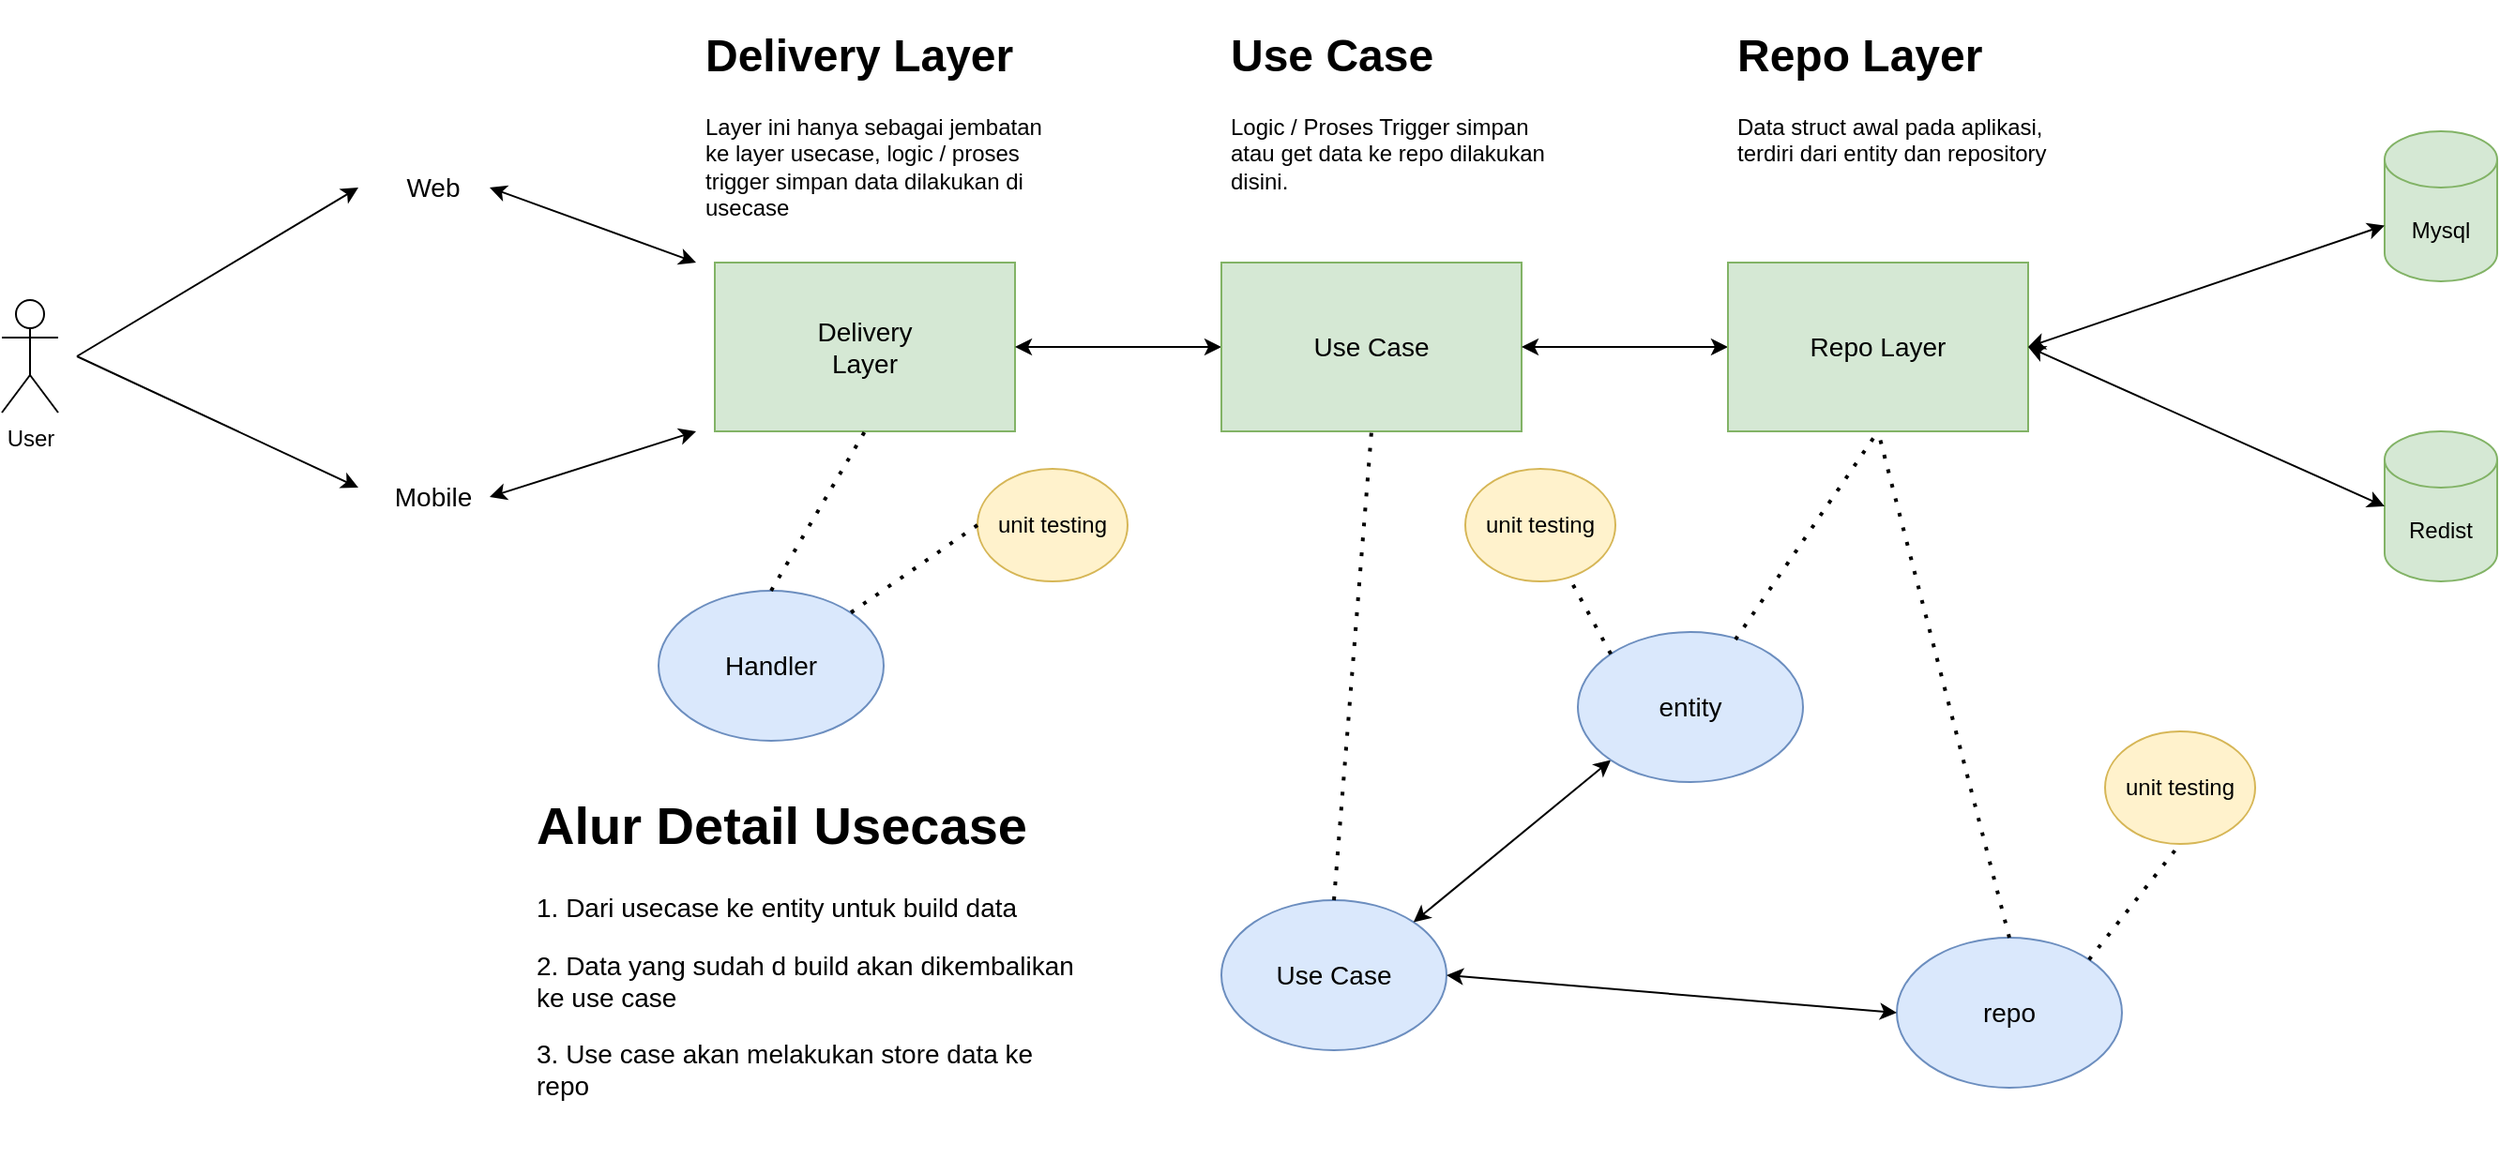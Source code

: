 <mxfile version="20.7.4" type="device"><diagram id="ENTaF8-C2fYBKSFkY2vF" name="Page-1"><mxGraphModel dx="783" dy="489" grid="1" gridSize="10" guides="1" tooltips="1" connect="1" arrows="1" fold="1" page="1" pageScale="1" pageWidth="827" pageHeight="1169" math="0" shadow="0"><root><mxCell id="0"/><mxCell id="1" parent="0"/><mxCell id="J6YFZFV7_V-tf4GC2Zmr-1" value="User&lt;br&gt;" style="shape=umlActor;verticalLabelPosition=bottom;verticalAlign=top;html=1;outlineConnect=0;" parent="1" vertex="1"><mxGeometry x="80" y="320" width="30" height="60" as="geometry"/></mxCell><mxCell id="J6YFZFV7_V-tf4GC2Zmr-2" value="" style="endArrow=classic;html=1;rounded=0;" parent="1" edge="1"><mxGeometry width="50" height="50" relative="1" as="geometry"><mxPoint x="120" y="350" as="sourcePoint"/><mxPoint x="270" y="260" as="targetPoint"/></mxGeometry></mxCell><mxCell id="J6YFZFV7_V-tf4GC2Zmr-3" value="" style="endArrow=classic;html=1;rounded=0;" parent="1" edge="1"><mxGeometry width="50" height="50" relative="1" as="geometry"><mxPoint x="120" y="350" as="sourcePoint"/><mxPoint x="270" y="420" as="targetPoint"/></mxGeometry></mxCell><mxCell id="J6YFZFV7_V-tf4GC2Zmr-4" value="&lt;font style=&quot;font-size: 14px;&quot;&gt;Web&lt;/font&gt;" style="text;html=1;strokeColor=none;fillColor=none;align=center;verticalAlign=middle;whiteSpace=wrap;rounded=0;" parent="1" vertex="1"><mxGeometry x="280" y="245" width="60" height="30" as="geometry"/></mxCell><mxCell id="J6YFZFV7_V-tf4GC2Zmr-5" value="&lt;font style=&quot;font-size: 14px;&quot;&gt;Mobile&lt;/font&gt;" style="text;html=1;strokeColor=none;fillColor=none;align=center;verticalAlign=middle;whiteSpace=wrap;rounded=0;" parent="1" vertex="1"><mxGeometry x="280" y="410" width="60" height="30" as="geometry"/></mxCell><mxCell id="J6YFZFV7_V-tf4GC2Zmr-6" value="" style="endArrow=classic;startArrow=classic;html=1;rounded=0;exitX=1;exitY=0.5;exitDx=0;exitDy=0;" parent="1" source="J6YFZFV7_V-tf4GC2Zmr-4" edge="1"><mxGeometry width="50" height="50" relative="1" as="geometry"><mxPoint x="390" y="360" as="sourcePoint"/><mxPoint x="450" y="300" as="targetPoint"/></mxGeometry></mxCell><mxCell id="J6YFZFV7_V-tf4GC2Zmr-7" value="" style="endArrow=classic;startArrow=classic;html=1;rounded=0;exitX=1;exitY=0.5;exitDx=0;exitDy=0;" parent="1" source="J6YFZFV7_V-tf4GC2Zmr-5" edge="1"><mxGeometry width="50" height="50" relative="1" as="geometry"><mxPoint x="350" y="270" as="sourcePoint"/><mxPoint x="450" y="390" as="targetPoint"/></mxGeometry></mxCell><mxCell id="J6YFZFV7_V-tf4GC2Zmr-8" value="&lt;font style=&quot;font-size: 14px;&quot;&gt;Delivery&lt;br&gt;Layer&lt;/font&gt;" style="rounded=0;whiteSpace=wrap;html=1;fillColor=#d5e8d4;strokeColor=#82b366;" parent="1" vertex="1"><mxGeometry x="460" y="300" width="160" height="90" as="geometry"/></mxCell><mxCell id="J6YFZFV7_V-tf4GC2Zmr-9" value="" style="endArrow=classic;startArrow=classic;html=1;rounded=0;exitX=1;exitY=0.5;exitDx=0;exitDy=0;" parent="1" source="J6YFZFV7_V-tf4GC2Zmr-8" edge="1"><mxGeometry width="50" height="50" relative="1" as="geometry"><mxPoint x="470" y="360" as="sourcePoint"/><mxPoint x="730" y="345" as="targetPoint"/></mxGeometry></mxCell><mxCell id="J6YFZFV7_V-tf4GC2Zmr-10" value="&lt;font style=&quot;font-size: 14px;&quot;&gt;Use Case&lt;/font&gt;" style="rounded=0;whiteSpace=wrap;html=1;fillColor=#d5e8d4;strokeColor=#82b366;" parent="1" vertex="1"><mxGeometry x="730" y="300" width="160" height="90" as="geometry"/></mxCell><mxCell id="J6YFZFV7_V-tf4GC2Zmr-11" value="" style="endArrow=classic;startArrow=classic;html=1;rounded=0;exitX=1;exitY=0.5;exitDx=0;exitDy=0;" parent="1" source="J6YFZFV7_V-tf4GC2Zmr-10" edge="1"><mxGeometry width="50" height="50" relative="1" as="geometry"><mxPoint x="630" y="355" as="sourcePoint"/><mxPoint x="1000" y="345" as="targetPoint"/></mxGeometry></mxCell><mxCell id="J6YFZFV7_V-tf4GC2Zmr-12" value="&lt;font style=&quot;font-size: 14px;&quot;&gt;Repo Layer&lt;/font&gt;" style="rounded=0;whiteSpace=wrap;html=1;fillColor=#d5e8d4;strokeColor=#82b366;" parent="1" vertex="1"><mxGeometry x="1000" y="300" width="160" height="90" as="geometry"/></mxCell><mxCell id="J6YFZFV7_V-tf4GC2Zmr-15" value="Mysql" style="shape=cylinder3;whiteSpace=wrap;html=1;boundedLbl=1;backgroundOutline=1;size=15;fillColor=#d5e8d4;strokeColor=#82b366;" parent="1" vertex="1"><mxGeometry x="1350" y="230" width="60" height="80" as="geometry"/></mxCell><mxCell id="J6YFZFV7_V-tf4GC2Zmr-19" value="&lt;h1&gt;Repo Layer&lt;/h1&gt;&lt;p&gt;Data struct awal pada aplikasi, terdiri dari entity dan repository&lt;/p&gt;" style="text;html=1;strokeColor=none;fillColor=none;spacing=5;spacingTop=-20;whiteSpace=wrap;overflow=hidden;rounded=0;" parent="1" vertex="1"><mxGeometry x="1000" y="170" width="190" height="120" as="geometry"/></mxCell><mxCell id="J6YFZFV7_V-tf4GC2Zmr-20" value="&lt;h1&gt;Use Case&lt;/h1&gt;&lt;p&gt;Logic / Proses Trigger simpan atau get data ke repo dilakukan disini.&lt;/p&gt;" style="text;html=1;strokeColor=none;fillColor=none;spacing=5;spacingTop=-20;whiteSpace=wrap;overflow=hidden;rounded=0;" parent="1" vertex="1"><mxGeometry x="730" y="170" width="190" height="120" as="geometry"/></mxCell><mxCell id="J6YFZFV7_V-tf4GC2Zmr-21" value="&lt;h1&gt;Delivery Layer&lt;/h1&gt;&lt;p&gt;Layer ini hanya sebagai jembatan ke layer usecase, logic / proses trigger simpan data dilakukan di usecase&lt;/p&gt;" style="text;html=1;strokeColor=none;fillColor=none;spacing=5;spacingTop=-20;whiteSpace=wrap;overflow=hidden;rounded=0;" parent="1" vertex="1"><mxGeometry x="450" y="170" width="190" height="120" as="geometry"/></mxCell><mxCell id="J6YFZFV7_V-tf4GC2Zmr-23" value="Use Case" style="ellipse;whiteSpace=wrap;html=1;fontSize=14;fillColor=#dae8fc;strokeColor=#6c8ebf;" parent="1" vertex="1"><mxGeometry x="730" y="640" width="120" height="80" as="geometry"/></mxCell><mxCell id="J6YFZFV7_V-tf4GC2Zmr-24" value="" style="endArrow=none;dashed=1;html=1;dashPattern=1 3;strokeWidth=2;rounded=0;fontSize=14;entryX=0.5;entryY=1;entryDx=0;entryDy=0;exitX=0.5;exitY=0;exitDx=0;exitDy=0;" parent="1" source="J6YFZFV7_V-tf4GC2Zmr-23" target="J6YFZFV7_V-tf4GC2Zmr-10" edge="1"><mxGeometry width="50" height="50" relative="1" as="geometry"><mxPoint x="870" y="630" as="sourcePoint"/><mxPoint x="920" y="580" as="targetPoint"/></mxGeometry></mxCell><mxCell id="J6YFZFV7_V-tf4GC2Zmr-26" value="" style="endArrow=classic;startArrow=classic;html=1;rounded=0;fontSize=14;entryX=1;entryY=0;entryDx=0;entryDy=0;exitX=0;exitY=1;exitDx=0;exitDy=0;" parent="1" source="0uZRpCpwchK9PR0n-7YX-1" target="J6YFZFV7_V-tf4GC2Zmr-23" edge="1"><mxGeometry width="50" height="50" relative="1" as="geometry"><mxPoint x="870" y="817" as="sourcePoint"/><mxPoint x="920" y="767" as="targetPoint"/></mxGeometry></mxCell><mxCell id="J6YFZFV7_V-tf4GC2Zmr-27" value="repo" style="ellipse;whiteSpace=wrap;html=1;fontSize=14;fillColor=#dae8fc;strokeColor=#6c8ebf;" parent="1" vertex="1"><mxGeometry x="1090" y="660" width="120" height="80" as="geometry"/></mxCell><mxCell id="J6YFZFV7_V-tf4GC2Zmr-29" value="&lt;h1&gt;Alur Detail Usecase&lt;/h1&gt;&lt;p&gt;1. Dari usecase ke entity untuk build data&lt;/p&gt;&lt;p&gt;2. Data yang sudah d build akan dikembalikan ke use case&lt;/p&gt;&lt;p&gt;3. Use case akan melakukan store data ke repo&lt;/p&gt;" style="text;html=1;strokeColor=none;fillColor=none;spacing=5;spacingTop=-20;whiteSpace=wrap;overflow=hidden;rounded=0;fontSize=14;" parent="1" vertex="1"><mxGeometry x="360" y="575" width="300" height="210" as="geometry"/></mxCell><mxCell id="oV66twH5XaUvff8iuRO--1" value="unit testing" style="ellipse;whiteSpace=wrap;html=1;fillColor=#fff2cc;strokeColor=#d6b656;" parent="1" vertex="1"><mxGeometry x="600" y="410" width="80" height="60" as="geometry"/></mxCell><mxCell id="oV66twH5XaUvff8iuRO--5" value="unit testing" style="ellipse;whiteSpace=wrap;html=1;fillColor=#fff2cc;strokeColor=#d6b656;" parent="1" vertex="1"><mxGeometry x="1201" y="550" width="80" height="60" as="geometry"/></mxCell><mxCell id="oV66twH5XaUvff8iuRO--6" value="" style="endArrow=none;dashed=1;html=1;dashPattern=1 3;strokeWidth=2;rounded=0;entryX=0.5;entryY=1;entryDx=0;entryDy=0;exitX=1;exitY=0;exitDx=0;exitDy=0;" parent="1" source="J6YFZFV7_V-tf4GC2Zmr-27" target="oV66twH5XaUvff8iuRO--5" edge="1"><mxGeometry width="50" height="50" relative="1" as="geometry"><mxPoint x="650" y="880" as="sourcePoint"/><mxPoint x="700" y="830" as="targetPoint"/></mxGeometry></mxCell><mxCell id="0uZRpCpwchK9PR0n-7YX-1" value="entity" style="ellipse;whiteSpace=wrap;html=1;fontSize=14;fillColor=#dae8fc;strokeColor=#6c8ebf;" parent="1" vertex="1"><mxGeometry x="920" y="497" width="120" height="80" as="geometry"/></mxCell><mxCell id="0uZRpCpwchK9PR0n-7YX-2" value="" style="endArrow=none;dashed=1;html=1;dashPattern=1 3;strokeWidth=2;rounded=0;fontSize=14;entryX=0.5;entryY=1;entryDx=0;entryDy=0;exitX=0.7;exitY=0.05;exitDx=0;exitDy=0;exitPerimeter=0;" parent="1" source="0uZRpCpwchK9PR0n-7YX-1" target="J6YFZFV7_V-tf4GC2Zmr-12" edge="1"><mxGeometry width="50" height="50" relative="1" as="geometry"><mxPoint x="820" y="622" as="sourcePoint"/><mxPoint x="820" y="400" as="targetPoint"/></mxGeometry></mxCell><mxCell id="0uZRpCpwchK9PR0n-7YX-3" value="" style="endArrow=none;dashed=1;html=1;dashPattern=1 3;strokeWidth=2;rounded=0;fontSize=14;entryX=0.5;entryY=1;entryDx=0;entryDy=0;exitX=0.5;exitY=0;exitDx=0;exitDy=0;" parent="1" source="J6YFZFV7_V-tf4GC2Zmr-27" target="J6YFZFV7_V-tf4GC2Zmr-12" edge="1"><mxGeometry width="50" height="50" relative="1" as="geometry"><mxPoint x="1014" y="474" as="sourcePoint"/><mxPoint x="1090" y="400" as="targetPoint"/></mxGeometry></mxCell><mxCell id="0uZRpCpwchK9PR0n-7YX-4" value="unit testing" style="ellipse;whiteSpace=wrap;html=1;fillColor=#fff2cc;strokeColor=#d6b656;" parent="1" vertex="1"><mxGeometry x="860" y="410" width="80" height="60" as="geometry"/></mxCell><mxCell id="0uZRpCpwchK9PR0n-7YX-5" value="" style="endArrow=none;dashed=1;html=1;dashPattern=1 3;strokeWidth=2;rounded=0;fontSize=14;exitX=0;exitY=0;exitDx=0;exitDy=0;" parent="1" source="0uZRpCpwchK9PR0n-7YX-1" target="0uZRpCpwchK9PR0n-7YX-4" edge="1"><mxGeometry width="50" height="50" relative="1" as="geometry"><mxPoint x="1014" y="511" as="sourcePoint"/><mxPoint x="1090" y="400" as="targetPoint"/></mxGeometry></mxCell><mxCell id="0uZRpCpwchK9PR0n-7YX-6" value="" style="endArrow=classic;startArrow=classic;html=1;rounded=0;fontSize=14;entryX=1;entryY=0.5;entryDx=0;entryDy=0;exitX=0;exitY=0.5;exitDx=0;exitDy=0;" parent="1" source="J6YFZFV7_V-tf4GC2Zmr-27" target="J6YFZFV7_V-tf4GC2Zmr-23" edge="1"><mxGeometry width="50" height="50" relative="1" as="geometry"><mxPoint x="947.574" y="575.284" as="sourcePoint"/><mxPoint x="862.426" y="633.716" as="targetPoint"/></mxGeometry></mxCell><mxCell id="0uZRpCpwchK9PR0n-7YX-10" value="Handler" style="ellipse;whiteSpace=wrap;html=1;fontSize=14;fillColor=#dae8fc;strokeColor=#6c8ebf;" parent="1" vertex="1"><mxGeometry x="430" y="475" width="120" height="80" as="geometry"/></mxCell><mxCell id="0uZRpCpwchK9PR0n-7YX-11" value="" style="endArrow=none;dashed=1;html=1;dashPattern=1 3;strokeWidth=2;rounded=0;fontSize=14;entryX=0.5;entryY=1;entryDx=0;entryDy=0;exitX=0.5;exitY=0;exitDx=0;exitDy=0;" parent="1" source="0uZRpCpwchK9PR0n-7YX-10" target="J6YFZFV7_V-tf4GC2Zmr-8" edge="1"><mxGeometry width="50" height="50" relative="1" as="geometry"><mxPoint x="820" y="622" as="sourcePoint"/><mxPoint x="820" y="400" as="targetPoint"/></mxGeometry></mxCell><mxCell id="0uZRpCpwchK9PR0n-7YX-12" value="" style="endArrow=none;dashed=1;html=1;dashPattern=1 3;strokeWidth=2;rounded=0;fontSize=14;entryX=1;entryY=0;entryDx=0;entryDy=0;exitX=0;exitY=0.5;exitDx=0;exitDy=0;" parent="1" source="oV66twH5XaUvff8iuRO--1" target="0uZRpCpwchK9PR0n-7YX-10" edge="1"><mxGeometry width="50" height="50" relative="1" as="geometry"><mxPoint x="500" y="485" as="sourcePoint"/><mxPoint x="550" y="400" as="targetPoint"/></mxGeometry></mxCell><mxCell id="0uZRpCpwchK9PR0n-7YX-13" value="" style="endArrow=classic;startArrow=classic;html=1;rounded=0;exitX=1;exitY=0.5;exitDx=0;exitDy=0;" parent="1" source="J6YFZFV7_V-tf4GC2Zmr-12" target="J6YFZFV7_V-tf4GC2Zmr-15" edge="1"><mxGeometry width="50" height="50" relative="1" as="geometry"><mxPoint x="900" y="355" as="sourcePoint"/><mxPoint x="1010" y="355" as="targetPoint"/></mxGeometry></mxCell><mxCell id="I4vNP_shJZR_w6FAylKb-1" value="Redist" style="shape=cylinder3;whiteSpace=wrap;html=1;boundedLbl=1;backgroundOutline=1;size=15;fillColor=#d5e8d4;strokeColor=#82b366;" vertex="1" parent="1"><mxGeometry x="1350" y="390" width="60" height="80" as="geometry"/></mxCell><mxCell id="I4vNP_shJZR_w6FAylKb-2" value="" style="endArrow=classic;startArrow=classic;html=1;rounded=0;exitX=1;exitY=0.5;exitDx=0;exitDy=0;entryX=0;entryY=0.5;entryDx=0;entryDy=0;entryPerimeter=0;" edge="1" parent="1" source="J6YFZFV7_V-tf4GC2Zmr-12" target="I4vNP_shJZR_w6FAylKb-1"><mxGeometry width="50" height="50" relative="1" as="geometry"><mxPoint x="1170" y="329.667" as="sourcePoint"/><mxPoint x="1360" y="269.5" as="targetPoint"/></mxGeometry></mxCell></root></mxGraphModel></diagram></mxfile>